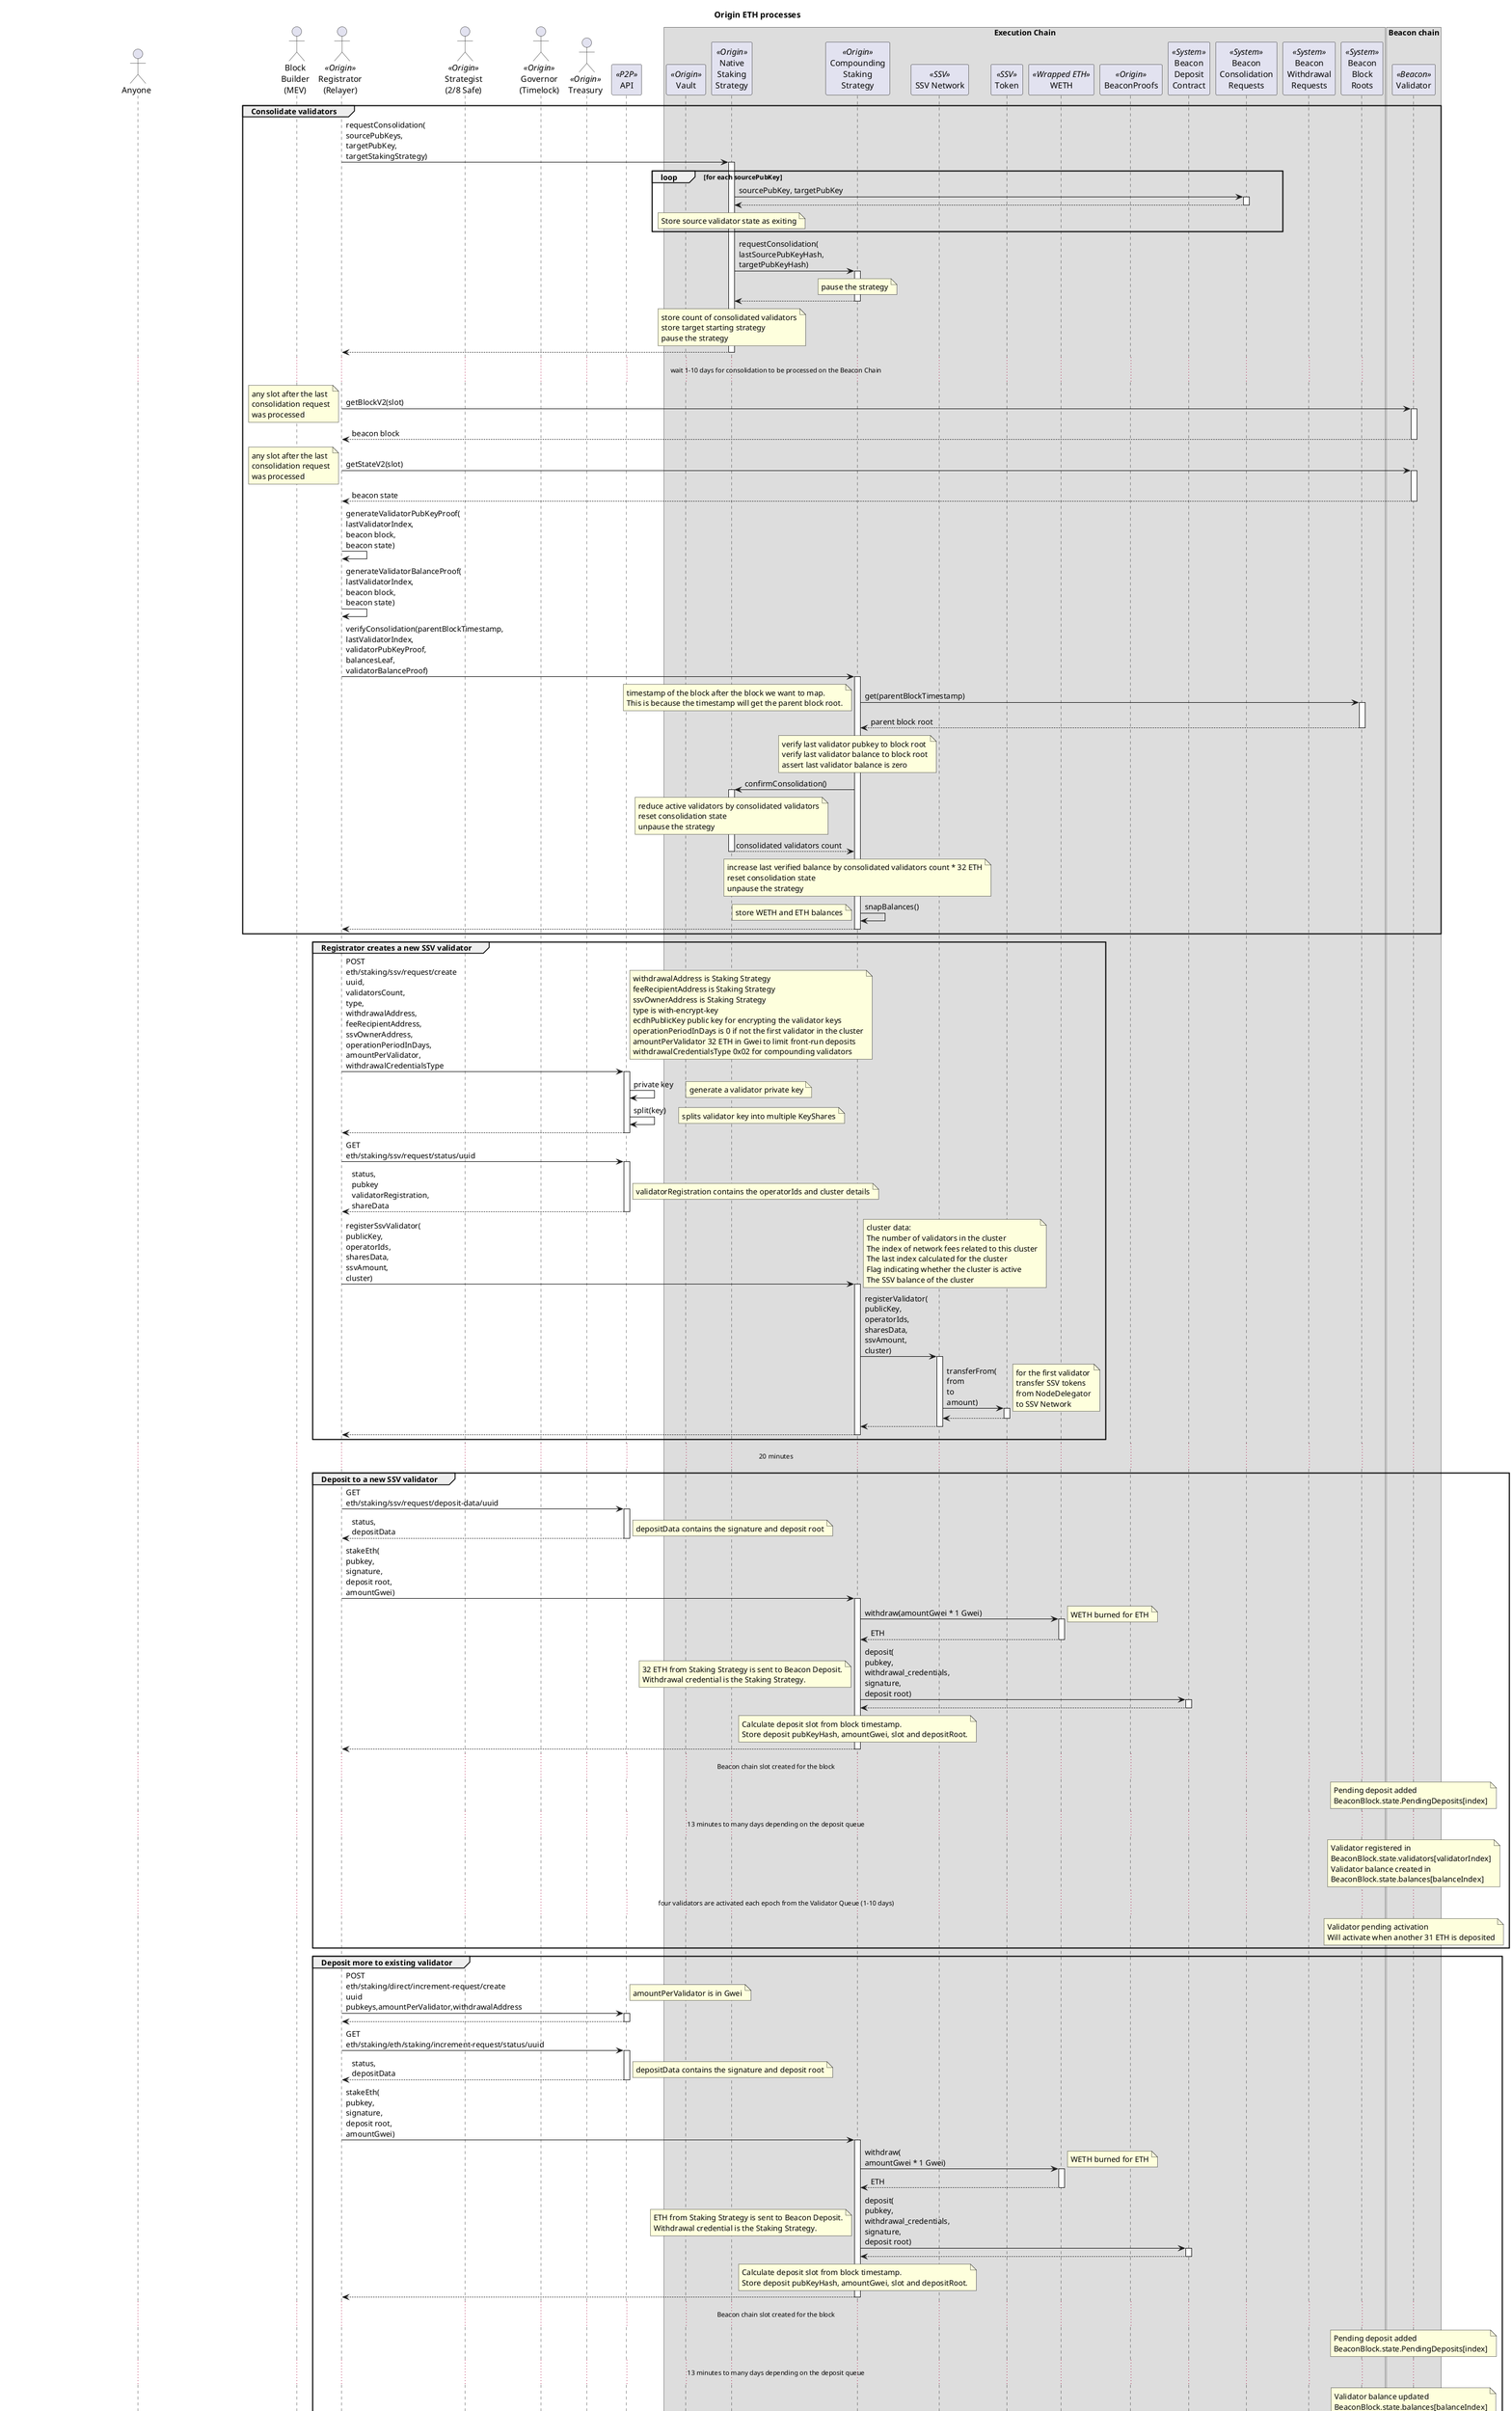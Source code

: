 @startuml

skinparam tabSize 2
hide footbox

title "Origin ETH processes"

actor "Anyone" as sender
actor "Block\nBuilder\n(MEV)" as mev
actor "Registrator\n(Relayer)" as reg <<Origin>>
actor "Strategist\n(2/8 Safe)" as strategist <<Origin>>
actor "Governor\n(Timelock)" as gov <<Origin>>
actor "Treasury" as treasury <<Origin>>
participant "API" as api <<P2P>>

box "Execution Chain"
participant "Vault" as vault <<Origin>>
participant "Native\nStaking\nStrategy" as nativeStrat <<Origin>>
participant "Compounding\nStaking\nStrategy" as compStrat <<Origin>>
participant "SSV Network" as ssvNet <<SSV>>
participant "Token" as ssv <<SSV>>
participant "WETH" as weth <<Wrapped ETH>>
participant "BeaconProofs" as proofs <<Origin>>
participant "Beacon\nDeposit\nContract" as dep <<System>>
participant "Beacon\nConsolidation\nRequests" as consol <<System>>
participant "Beacon\nWithdrawal\nRequests" as withdraw <<System>>
participant "Beacon\nBlock\nRoots" as roots <<System>>
end box

box "Beacon chain"
participant "Validator" as val <<Beacon>>
end box

group Consolidate validators

reg -> nativeStrat: requestConsolidation(\nsourcePubKeys,\ntargetPubKey,\ntargetStakingStrategy)
activate nativeStrat

loop for each sourcePubKey
    nativeStrat -> consol : sourcePubKey, targetPubKey
    activate consol
    return
    note over nativeStrat: Store source validator state as exiting
end

nativeStrat -> compStrat : requestConsolidation(\nlastSourcePubKeyHash,\ntargetPubKeyHash)
activate compStrat
note over compStrat: pause the strategy
return

note over nativeStrat
store count of consolidated validators
store target starting strategy
pause the strategy
end note

return

... wait 1-10 days for consolidation to be processed on the Beacon Chain ...

reg -> val : getBlockV2(slot)
note left : any slot after the last\nconsolidation request\nwas processed
activate val
return beacon block

reg -> val : getStateV2(slot)
note left : any slot after the last\nconsolidation request\nwas processed
activate val
return beacon state

reg -> reg : generateValidatorPubKeyProof(\nlastValidatorIndex,\nbeacon block,\nbeacon state)
reg -> reg : generateValidatorBalanceProof(\nlastValidatorIndex,\nbeacon block,\nbeacon state)

reg -> compStrat : verifyConsolidation(parentBlockTimestamp,\nlastValidatorIndex,\nvalidatorPubKeyProof,\nbalancesLeaf,\nvalidatorBalanceProof)
activate compStrat

compStrat -> roots : get(parentBlockTimestamp)
note left
timestamp of the block after the block we want to map.
This is because the timestamp will get the parent block root.
end note
activate roots
return parent block root

note over compStrat
verify last validator pubkey to block root
verify last validator balance to block root
assert last validator balance is zero
end note

compStrat -> nativeStrat : confirmConsolidation()
activate nativeStrat
note over nativeStrat
reduce active validators by consolidated validators
reset consolidation state
unpause the strategy
end note
return consolidated validators count
note over compStrat
increase last verified balance by consolidated validators count * 32 ETH
reset consolidation state
unpause the strategy
end note

compStrat -> compStrat : snapBalances()
note left : store WETH and ETH balances
return

end group

group Registrator creates a new SSV validator

reg -> api: POST\neth/staking/ssv/request/create\nuuid,\nvalidatorsCount,\ntype,\nwithdrawalAddress,\nfeeRecipientAddress,\nssvOwnerAddress,\noperationPeriodInDays,\namountPerValidator,\nwithdrawalCredentialsType
activate api
note right
withdrawalAddress is Staking Strategy
feeRecipientAddress is Staking Strategy
ssvOwnerAddress is Staking Strategy
type is with-encrypt-key
ecdhPublicKey public key for encrypting the validator keys
operationPeriodInDays is 0 if not the first validator in the cluster
amountPerValidator 32 ETH in Gwei to limit front-run deposits
withdrawalCredentialsType 0x02 for compounding validators
end note
api -> api: private key
note right : generate a validator private key
api -> api: split(key)
note right : splits validator key into multiple KeyShares
return

reg -> api: GET\neth/staking/ssv/request/status/uuid
activate api
return status,\npubkey\nvalidatorRegistration,\nshareData
note right : validatorRegistration contains the operatorIds and cluster details

reg -> compStrat : registerSsvValidator(\npublicKey,\noperatorIds,\nsharesData,\nssvAmount,\ncluster)
activate compStrat
note right
cluster data:
The number of validators in the cluster
The index of network fees related to this cluster
The last index calculated for the cluster
Flag indicating whether the cluster is active
The SSV balance of the cluster
end note
compStrat -> ssvNet : registerValidator(\npublicKey,\noperatorIds,\nsharesData,\nssvAmount,\ncluster)
activate ssvNet
ssvNet -> ssv : transferFrom(\nfrom\nto\namount)
activate ssv
note right: for the first validator\ntransfer SSV tokens\nfrom NodeDelegator\nto SSV Network
return
return
return

end group

... 20 minutes ...

group Deposit to a new SSV validator

reg -> api: GET\neth/staking/ssv/request/deposit-data/uuid
activate api
return status,\ndepositData
note right : depositData contains the signature and deposit root

reg -> compStrat : stakeEth(\npubkey,\nsignature,\ndeposit root,\namountGwei)
activate compStrat
compStrat -> weth : withdraw(amountGwei * 1 Gwei)
activate weth
note right : WETH burned for ETH
return ETH

compStrat -> dep : deposit(\npubkey,\nwithdrawal_credentials,\nsignature,\ndeposit root)
activate dep
note left
32 ETH from Staking Strategy is sent to Beacon Deposit.
Withdrawal credential is the Staking Strategy.
end note
return

note over compStrat
Calculate deposit slot from block timestamp.
Store deposit pubKeyHash, amountGwei, slot and depositRoot.
end note

return

... Beacon chain slot created for the block ...

note over val : Pending deposit added\nBeaconBlock.state.PendingDeposits[index]

... 13 minutes to many days depending on the deposit queue ...

note over val
Validator registered in
BeaconBlock.state.validators[validatorIndex]
Validator balance created in
BeaconBlock.state.balances[balanceIndex]
end note

... four validators are activated each epoch from the Validator Queue (1-10 days) ...

note over val
Validator pending activation
Will activate when another 31 ETH is deposited
end note

end group

group Deposit more to existing validator

reg -> api: POST\neth/staking/direct/increment-request/create\nuuid\npubkeys,amountPerValidator,withdrawalAddress
activate api
note right: amountPerValidator is in Gwei
return 

reg -> api: GET\neth/staking/eth/staking/increment-request/status/uuid
activate api
return status,\ndepositData
note right : depositData contains the signature and deposit root

reg -> compStrat : stakeEth(\npubkey,\nsignature,\ndeposit root,\namountGwei)
activate compStrat
compStrat -> weth : withdraw(\namountGwei * 1 Gwei)
activate weth
note right : WETH burned for ETH
return ETH

compStrat -> dep : deposit(\npubkey,\nwithdrawal_credentials,\nsignature,\ndeposit root)
activate dep
note left
ETH from Staking Strategy is sent to Beacon Deposit.
Withdrawal credential is the Staking Strategy.
end note
return

note over compStrat
Calculate deposit slot from block timestamp.
Store deposit pubKeyHash, amountGwei, slot and depositRoot.
end note
return

... Beacon chain slot created for the block ...

note over val : Pending deposit added\nBeaconBlock.state.PendingDeposits[index]

... 13 minutes to many days depending on the deposit queue ...

note over val: Validator balance updated\nBeaconBlock.state.balances[balanceIndex]

... Start of the epoch ...

note over val: Validator activated if >= 32 ETH

end group

group Verify validator

sender -> val : getBlockV2(slot)
note left : Any slot after the\nvalidator was processed
activate val
return beacon block

sender -> val : getStateV2(slot)
note left : Any slot after the\nvalidator was processed
activate val
return beacon state

sender -> sender : generateValidatorPubKeyProof(\nvalidator index,\nbeacon block,\nbeacon state)

sender -> compStrat : verifyValidator(\nnextBlockTimestamp,\nvalidatorIndex,\npubKeyHash,\nvalidatorPubKeyProof)
activate compStrat

note over compStrat : check the validator is STAKED 

compStrat -> roots : get(nextBlockTimestamp)
note left
Timestamp of any block after the block we want to verify.
This is because the timestamp will get the parent block root.
end note
activate roots
return parent block root

compStrat -> proofs : verifyValidatorPubkey(\n beacon block root,\n pubKeyHash,\n validatorPubKeyProof,\n validatorIndex,\n withdrawalAddress)
activate proofs
note over proofs
Index BeaconBlock.state.validators[validatorIndex].pubkey
Verify merkle proof of pubKeyHash against the beacon block root.
Verify first witness of the proof, which is the withdrawal credential,
contains the Staking Strategy address.
end note
return

note over compStrat
Add the validator to the active validators.
end note

end group

group Verify validator deposit

sender -> val : getBlockV2(slot)
note left : Any slot after the deposit was\nprocessed on the beacon chain
activate val
return beacon block

sender -> val : getStateV2(slot)
note left : Any slot after the deposit was\nprocessed on the beacon chain
activate val
return beacon state

sender -> sender : generateFirstPendingDepositSlotProof(\n beacon block,\n beacon state)

sender -> compStrat : verifyDeposit(\ndepositDataRoot,\n verificationSlot,\n firstPendingDepositSlot,\n firstPendingDepositSlotProof)
activate compStrat

note over compStrat
Check stored deposit slot is\nbefore the first pending deposit slot.
Check the verification slot is after the stored deposit slot.
Calculate next block timestamp from the verification slot.
end note

compStrat -> roots : get(nextBlockTimestamp)
note left
Timestamp of block after the verification slot.
This is because the timestamp will get the parent block root.
end note
activate roots
return beacon block root of the verification slot

compStrat -> proofs : verifyFirstPendingDepositSlot(\n beacon block root,\n firstPendingDepositSlot,\n firstPendingDepositSlotProof)
activate proofs
note over proofs
Encode slot to little endian padded to 32 bytes.
Index BeaconBlock.state.PendingDeposits[0].slot
Verify merkle proof of slot against the beacon block root.
end note
return

note over compStrat
Remove deposit from storage.
end note

return

end group

group Update balances

sender -> compStrat : snapBalances()
activate compStrat
compStrat -> roots : get(block timestamp)
activate roots
return parent block root
note over compStrat
Store ETH balance against the parent block root.
Store block timestamp of snap.
end note
return

sender -> val : getBlockV2(slot)
note left : slot before\nsnapBalances
activate val
return beacon block

sender -> val : getStateV2(slot)
note left : slot before\nsnapBalances
activate val
return beacon state

sender -> sender : generateFirstPendingDepositProof(\n beacon block,\n beacon state)
note right : proof against beacon block root
sender -> sender : generateValidatorBalanceContainerProof(\n beacon block,\n beacon state)
note right : proof against beacon block root
loop active validator indexes
sender -> sender : generateValidatorBalanceProof(\n validator index,\n beacon block,\n beacon state)
note right: proof against root of\nbeaconBlock.state.balances
end

sender -> compStrat : verifyBalances(\n blockRoot,\n firstPendingDepositSlot,\n firstPendingDepositSlotProof,\n balancesContainerRoot,\n validatorContainerProof,\n validatorBalanceLeaves[],\n validatorBalanceProofs[])
activate compStrat

alt if any deposits
    compStrat -> proofs : verifyFirstPendingDepositSlot(\n beacon block root,\n firstPendingDepositSlot,\n firstPendingDepositSlotProof)
    activate proofs
    note over proofs
    Encode slot to little endian padded to 32 bytes.
    Index BeaconBlock.state.PendingDeposits[0].slot
    Verify merkle proof of slot against the beacon block root.
    end note
    return

    loop strategy deposits
    note over compStrat
    Check the first pending deposit slot is before the stored deposit slot.
    Add deposit amount to total deposits.
    end note
    end
end

alt if active validators
    compStrat -> proofs : verifyBalancesContainer(\n beacon block root,\n balancesContainerRoot,\n balancesContainerProof)
    activate proofs
    note over proofs
    Index BeaconBlock.state.balances
    Verify merkle proof of balance container root against the beacon block root.
    end note
    return

    loop active validator indexes

        compStrat -> proofs : verifyValidatorBalance(\n beacon block root,\n balancesContainerRoot,\n balanceProof,\n validatorIndex)
        activate proofs
        note over proofs
        Index is validatorIndex / 4 as there are four balances per leaf.
        Verify validator balance against the balances container root.
        Decode the validator balance from the balance leaf.
        end note
        return balance

        alt if balance is zero
            note over compStrat
                Remove from active validators.
            end note
        end

        note over compStrat
            Add balance to total
        end note
    end
end

note over compStrat
    store strategy balance =
        ETH balance from snap +
        WETH balance +
        total deposits +
        total validator balances
end note

return

end group

group Registrator deposits more SSV to SSV cluster

group SSV ClusterScanner
strategist -> ssvNet : getPastEvents(filter)
activate ssvNet
note right : get all events where the ownerAddress\nis the Staking Strategy
return events

strategist -> strategist : getCluster(events):\n cluster
note right
cluster data:
  validatorCount
  networkFeeIndex
  index
  active
  balance
end note
end group

strategist -> ssvNet : deposit(\nclusterOwner,\noperatorIds,\namount,\ncluster)
activate ssvNet
note right
clusterOwner is Staking Strategy
operatorIds are the SSV Operators
amount of SSV tokens
end note
ssvNet -> ssv : transferFrom(\nfrom\nto\namount)
activate ssv
note right: transfer SSV tokens\nfrom Staking Strategy\nto SSV Network
return
return
end group

group Consensus Rewards

note over val
attesting to blocks
participating in sync committees
end note
val -> val : ETH

... swept every 8-10 days ...

note over val : partial withdraw of excess ETH\nfrom validator to the Staking Strategy
val -> compStrat : ETH

note over compStrat : Staking Strategy's\nWETH balance does not change

end group

group Registrator full or partial withdraw from validator

reg -> compStrat : validatorWithdrawal(\npublicKey\namount)
activate compStrat
note right: zero amount means full withdraw
compStrat -> withdraw : publicKey, amount
activate withdraw
return
return

... wait until withdrawal request have been processed.\nmin four epochs (~25 min), currently many days but can take a number of days depending on the number of validators in the exit queue ...
 
val -> compStrat : ETH
note left : transfer withdrawn ETH\nfrom validator\nto Staking Strategy

strategist -> vault : withdrawFromStrategy(\nstrategy,\nasset,\namount)
activate vault
vault -> compStrat : withdraw(\nasset,\namount)
activate compStrat
compStrat -> weth : deposit(amount)
activate weth
note left : convert all ETH to WETH
return
compStrat -> weth : transfer(\nvault,\namount)
activate weth
note left : transfer WETH\nfrom Staking Strategy\nto OETH Vault
return
return
return


reg -> compStrat : snapBalance()
activate compStrat
return

reg -> compStrat : verifyBalances(\nblockRoot,\nfirstPendingDepositSlot,\nfirstPendingDepositSlotProof,\nbalancesContainerRoot,\nvalidatorContainerProof,\nvalidatorBalanceLeaves[],\validatorBalanceProofs[])
activate compStrat
note over compStrat
if validator balance is zero,
remove validator from active validators
and store as exited
end note
return

reg -> compStrat : removeSsvValidator(\npublicKey,\noperatorIds,\ncluster)
activate compStrat
compStrat -> ssvNet : removeValidator(\npublicKey\noperatorIds,\ncluster)
activate ssvNet
note right : stop paying SSV to Operators\n and reduce required SSV collateral
return
return

... wait for the validator to be swept on the Beacon chain\ncurrent time is every 9.5 days ...

end group

@enduml